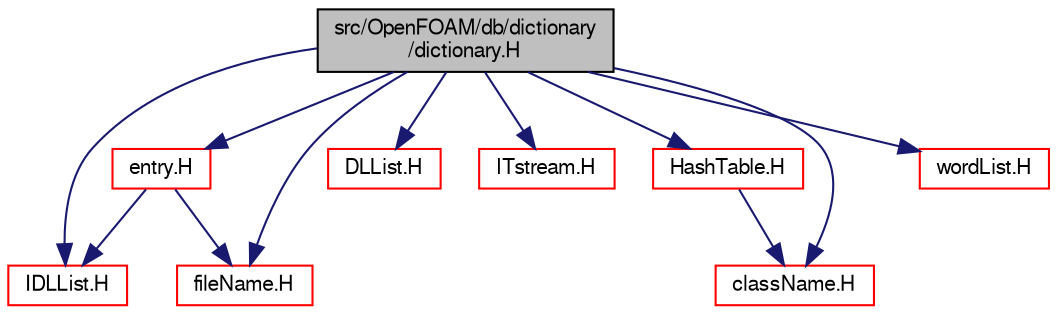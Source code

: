 digraph "src/OpenFOAM/db/dictionary/dictionary.H"
{
  bgcolor="transparent";
  edge [fontname="FreeSans",fontsize="10",labelfontname="FreeSans",labelfontsize="10"];
  node [fontname="FreeSans",fontsize="10",shape=record];
  Node0 [label="src/OpenFOAM/db/dictionary\l/dictionary.H",height=0.2,width=0.4,color="black", fillcolor="grey75", style="filled", fontcolor="black"];
  Node0 -> Node1 [color="midnightblue",fontsize="10",style="solid",fontname="FreeSans"];
  Node1 [label="entry.H",height=0.2,width=0.4,color="red",URL="$a08825.html"];
  Node1 -> Node16 [color="midnightblue",fontsize="10",style="solid",fontname="FreeSans"];
  Node16 [label="IDLList.H",height=0.2,width=0.4,color="red",URL="$a08579.html"];
  Node1 -> Node39 [color="midnightblue",fontsize="10",style="solid",fontname="FreeSans"];
  Node39 [label="fileName.H",height=0.2,width=0.4,color="red",URL="$a12584.html"];
  Node0 -> Node16 [color="midnightblue",fontsize="10",style="solid",fontname="FreeSans"];
  Node0 -> Node47 [color="midnightblue",fontsize="10",style="solid",fontname="FreeSans"];
  Node47 [label="DLList.H",height=0.2,width=0.4,color="red",URL="$a08570.html"];
  Node0 -> Node39 [color="midnightblue",fontsize="10",style="solid",fontname="FreeSans"];
  Node0 -> Node49 [color="midnightblue",fontsize="10",style="solid",fontname="FreeSans"];
  Node49 [label="ITstream.H",height=0.2,width=0.4,color="red",URL="$a09236.html"];
  Node0 -> Node59 [color="midnightblue",fontsize="10",style="solid",fontname="FreeSans"];
  Node59 [label="HashTable.H",height=0.2,width=0.4,color="red",URL="$a08477.html"];
  Node59 -> Node54 [color="midnightblue",fontsize="10",style="solid",fontname="FreeSans"];
  Node54 [label="className.H",height=0.2,width=0.4,color="red",URL="$a09335.html",tooltip="Macro definitions for declaring ClassName(), NamespaceName(), etc. "];
  Node0 -> Node70 [color="midnightblue",fontsize="10",style="solid",fontname="FreeSans"];
  Node70 [label="wordList.H",height=0.2,width=0.4,color="red",URL="$a12623.html"];
  Node0 -> Node54 [color="midnightblue",fontsize="10",style="solid",fontname="FreeSans"];
}
